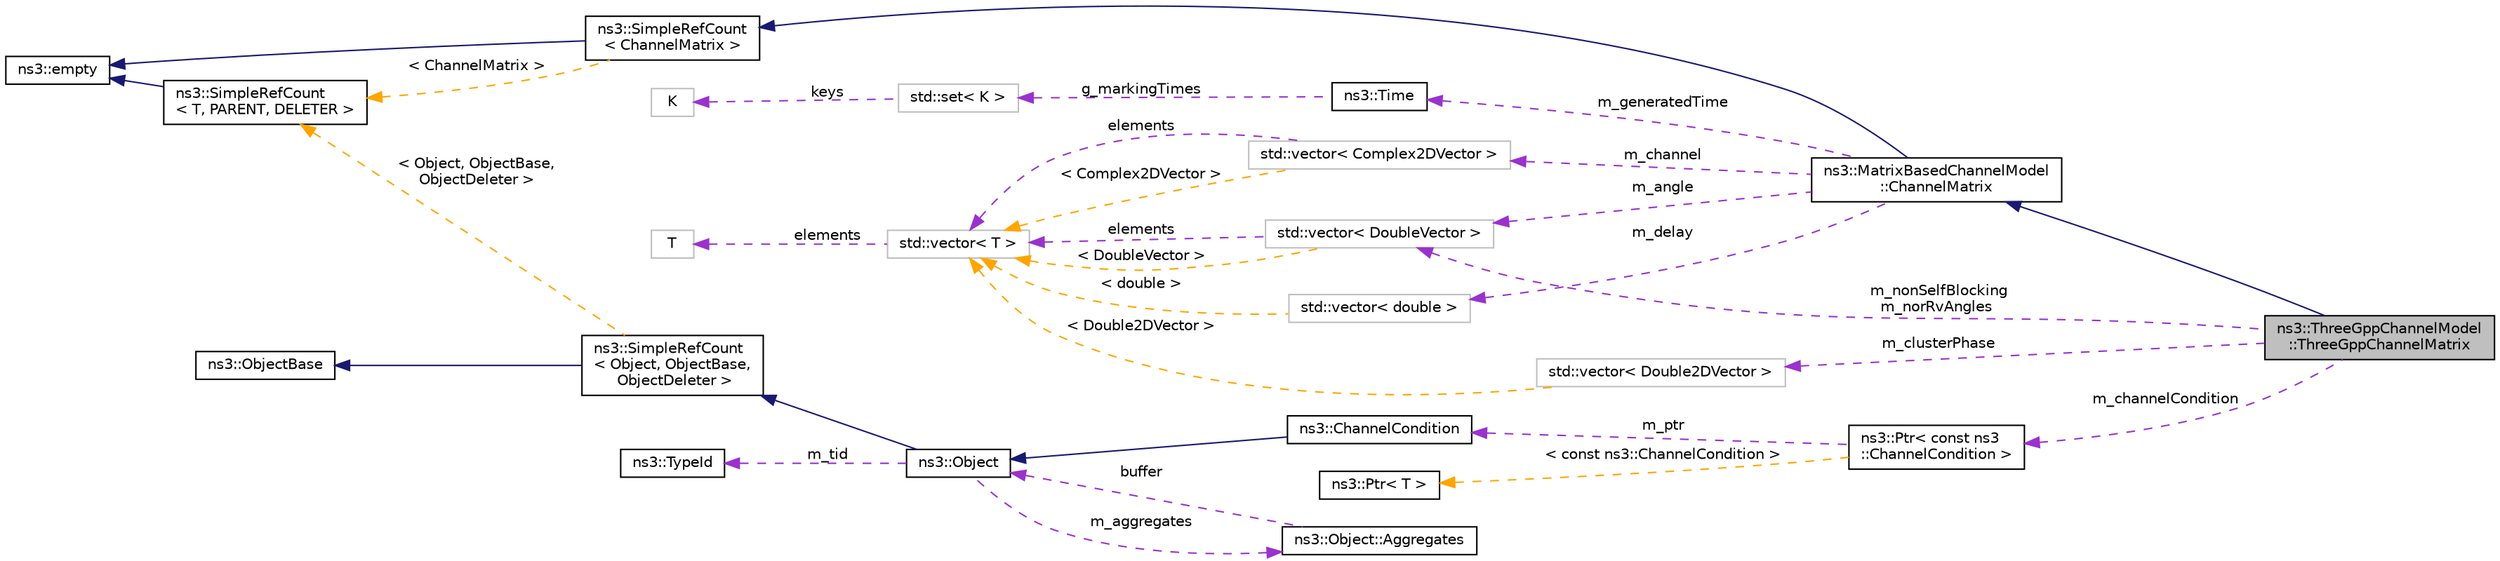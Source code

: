 digraph "ns3::ThreeGppChannelModel::ThreeGppChannelMatrix"
{
 // LATEX_PDF_SIZE
  edge [fontname="Helvetica",fontsize="10",labelfontname="Helvetica",labelfontsize="10"];
  node [fontname="Helvetica",fontsize="10",shape=record];
  rankdir="LR";
  Node1 [label="ns3::ThreeGppChannelModel\l::ThreeGppChannelMatrix",height=0.2,width=0.4,color="black", fillcolor="grey75", style="filled", fontcolor="black",tooltip="Extends the struct ChannelMatrix by including information that are used within the class ThreeGppChan..."];
  Node2 -> Node1 [dir="back",color="midnightblue",fontsize="10",style="solid",fontname="Helvetica"];
  Node2 [label="ns3::MatrixBasedChannelModel\l::ChannelMatrix",height=0.2,width=0.4,color="black", fillcolor="white", style="filled",URL="$structns3_1_1_matrix_based_channel_model_1_1_channel_matrix.html",tooltip="Data structure that stores a channel realization."];
  Node3 -> Node2 [dir="back",color="midnightblue",fontsize="10",style="solid",fontname="Helvetica"];
  Node3 [label="ns3::SimpleRefCount\l\< ChannelMatrix \>",height=0.2,width=0.4,color="black", fillcolor="white", style="filled",URL="$classns3_1_1_simple_ref_count.html",tooltip=" "];
  Node4 -> Node3 [dir="back",color="midnightblue",fontsize="10",style="solid",fontname="Helvetica"];
  Node4 [label="ns3::empty",height=0.2,width=0.4,color="black", fillcolor="white", style="filled",URL="$classns3_1_1empty.html",tooltip="make Callback use a separate empty type"];
  Node5 -> Node3 [dir="back",color="orange",fontsize="10",style="dashed",label=" \< ChannelMatrix \>" ,fontname="Helvetica"];
  Node5 [label="ns3::SimpleRefCount\l\< T, PARENT, DELETER \>",height=0.2,width=0.4,color="black", fillcolor="white", style="filled",URL="$classns3_1_1_simple_ref_count.html",tooltip="A template-based reference counting class."];
  Node4 -> Node5 [dir="back",color="midnightblue",fontsize="10",style="solid",fontname="Helvetica"];
  Node6 -> Node2 [dir="back",color="darkorchid3",fontsize="10",style="dashed",label=" m_generatedTime" ,fontname="Helvetica"];
  Node6 [label="ns3::Time",height=0.2,width=0.4,color="black", fillcolor="white", style="filled",URL="$classns3_1_1_time.html",tooltip="Simulation virtual time values and global simulation resolution."];
  Node7 -> Node6 [dir="back",color="darkorchid3",fontsize="10",style="dashed",label=" g_markingTimes" ,fontname="Helvetica"];
  Node7 [label="std::set\< K \>",height=0.2,width=0.4,color="grey75", fillcolor="white", style="filled",tooltip=" "];
  Node8 -> Node7 [dir="back",color="darkorchid3",fontsize="10",style="dashed",label=" keys" ,fontname="Helvetica"];
  Node8 [label="K",height=0.2,width=0.4,color="grey75", fillcolor="white", style="filled",tooltip=" "];
  Node9 -> Node2 [dir="back",color="darkorchid3",fontsize="10",style="dashed",label=" m_channel" ,fontname="Helvetica"];
  Node9 [label="std::vector\< Complex2DVector \>",height=0.2,width=0.4,color="grey75", fillcolor="white", style="filled",tooltip=" "];
  Node10 -> Node9 [dir="back",color="darkorchid3",fontsize="10",style="dashed",label=" elements" ,fontname="Helvetica"];
  Node10 [label="std::vector\< T \>",height=0.2,width=0.4,color="grey75", fillcolor="white", style="filled",tooltip=" "];
  Node11 -> Node10 [dir="back",color="darkorchid3",fontsize="10",style="dashed",label=" elements" ,fontname="Helvetica"];
  Node11 [label="T",height=0.2,width=0.4,color="grey75", fillcolor="white", style="filled",tooltip=" "];
  Node10 -> Node9 [dir="back",color="orange",fontsize="10",style="dashed",label=" \< Complex2DVector \>" ,fontname="Helvetica"];
  Node12 -> Node2 [dir="back",color="darkorchid3",fontsize="10",style="dashed",label=" m_angle" ,fontname="Helvetica"];
  Node12 [label="std::vector\< DoubleVector \>",height=0.2,width=0.4,color="grey75", fillcolor="white", style="filled",tooltip=" "];
  Node10 -> Node12 [dir="back",color="darkorchid3",fontsize="10",style="dashed",label=" elements" ,fontname="Helvetica"];
  Node10 -> Node12 [dir="back",color="orange",fontsize="10",style="dashed",label=" \< DoubleVector \>" ,fontname="Helvetica"];
  Node13 -> Node2 [dir="back",color="darkorchid3",fontsize="10",style="dashed",label=" m_delay" ,fontname="Helvetica"];
  Node13 [label="std::vector\< double \>",height=0.2,width=0.4,color="grey75", fillcolor="white", style="filled",tooltip=" "];
  Node10 -> Node13 [dir="back",color="orange",fontsize="10",style="dashed",label=" \< double \>" ,fontname="Helvetica"];
  Node12 -> Node1 [dir="back",color="darkorchid3",fontsize="10",style="dashed",label=" m_nonSelfBlocking\nm_norRvAngles" ,fontname="Helvetica"];
  Node14 -> Node1 [dir="back",color="darkorchid3",fontsize="10",style="dashed",label=" m_clusterPhase" ,fontname="Helvetica"];
  Node14 [label="std::vector\< Double2DVector \>",height=0.2,width=0.4,color="grey75", fillcolor="white", style="filled",tooltip=" "];
  Node10 -> Node14 [dir="back",color="orange",fontsize="10",style="dashed",label=" \< Double2DVector \>" ,fontname="Helvetica"];
  Node15 -> Node1 [dir="back",color="darkorchid3",fontsize="10",style="dashed",label=" m_channelCondition" ,fontname="Helvetica"];
  Node15 [label="ns3::Ptr\< const ns3\l::ChannelCondition \>",height=0.2,width=0.4,color="black", fillcolor="white", style="filled",URL="$classns3_1_1_ptr.html",tooltip=" "];
  Node16 -> Node15 [dir="back",color="darkorchid3",fontsize="10",style="dashed",label=" m_ptr" ,fontname="Helvetica"];
  Node16 [label="ns3::ChannelCondition",height=0.2,width=0.4,color="black", fillcolor="white", style="filled",URL="$classns3_1_1_channel_condition.html",tooltip="Carries information about the LOS/NLOS channel state."];
  Node17 -> Node16 [dir="back",color="midnightblue",fontsize="10",style="solid",fontname="Helvetica"];
  Node17 [label="ns3::Object",height=0.2,width=0.4,color="black", fillcolor="white", style="filled",URL="$classns3_1_1_object.html",tooltip="A base class which provides memory management and object aggregation."];
  Node18 -> Node17 [dir="back",color="midnightblue",fontsize="10",style="solid",fontname="Helvetica"];
  Node18 [label="ns3::SimpleRefCount\l\< Object, ObjectBase,\l ObjectDeleter \>",height=0.2,width=0.4,color="black", fillcolor="white", style="filled",URL="$classns3_1_1_simple_ref_count.html",tooltip=" "];
  Node19 -> Node18 [dir="back",color="midnightblue",fontsize="10",style="solid",fontname="Helvetica"];
  Node19 [label="ns3::ObjectBase",height=0.2,width=0.4,color="black", fillcolor="white", style="filled",URL="$classns3_1_1_object_base.html",tooltip="Anchor the ns-3 type and attribute system."];
  Node5 -> Node18 [dir="back",color="orange",fontsize="10",style="dashed",label=" \< Object, ObjectBase,\l ObjectDeleter \>" ,fontname="Helvetica"];
  Node20 -> Node17 [dir="back",color="darkorchid3",fontsize="10",style="dashed",label=" m_tid" ,fontname="Helvetica"];
  Node20 [label="ns3::TypeId",height=0.2,width=0.4,color="black", fillcolor="white", style="filled",URL="$classns3_1_1_type_id.html",tooltip="a unique identifier for an interface."];
  Node21 -> Node17 [dir="back",color="darkorchid3",fontsize="10",style="dashed",label=" m_aggregates" ,fontname="Helvetica"];
  Node21 [label="ns3::Object::Aggregates",height=0.2,width=0.4,color="black", fillcolor="white", style="filled",URL="$structns3_1_1_object_1_1_aggregates.html",tooltip="The list of Objects aggregated to this one."];
  Node17 -> Node21 [dir="back",color="darkorchid3",fontsize="10",style="dashed",label=" buffer" ,fontname="Helvetica"];
  Node22 -> Node15 [dir="back",color="orange",fontsize="10",style="dashed",label=" \< const ns3::ChannelCondition \>" ,fontname="Helvetica"];
  Node22 [label="ns3::Ptr\< T \>",height=0.2,width=0.4,color="black", fillcolor="white", style="filled",URL="$classns3_1_1_ptr.html",tooltip="Smart pointer class similar to boost::intrusive_ptr."];
}

